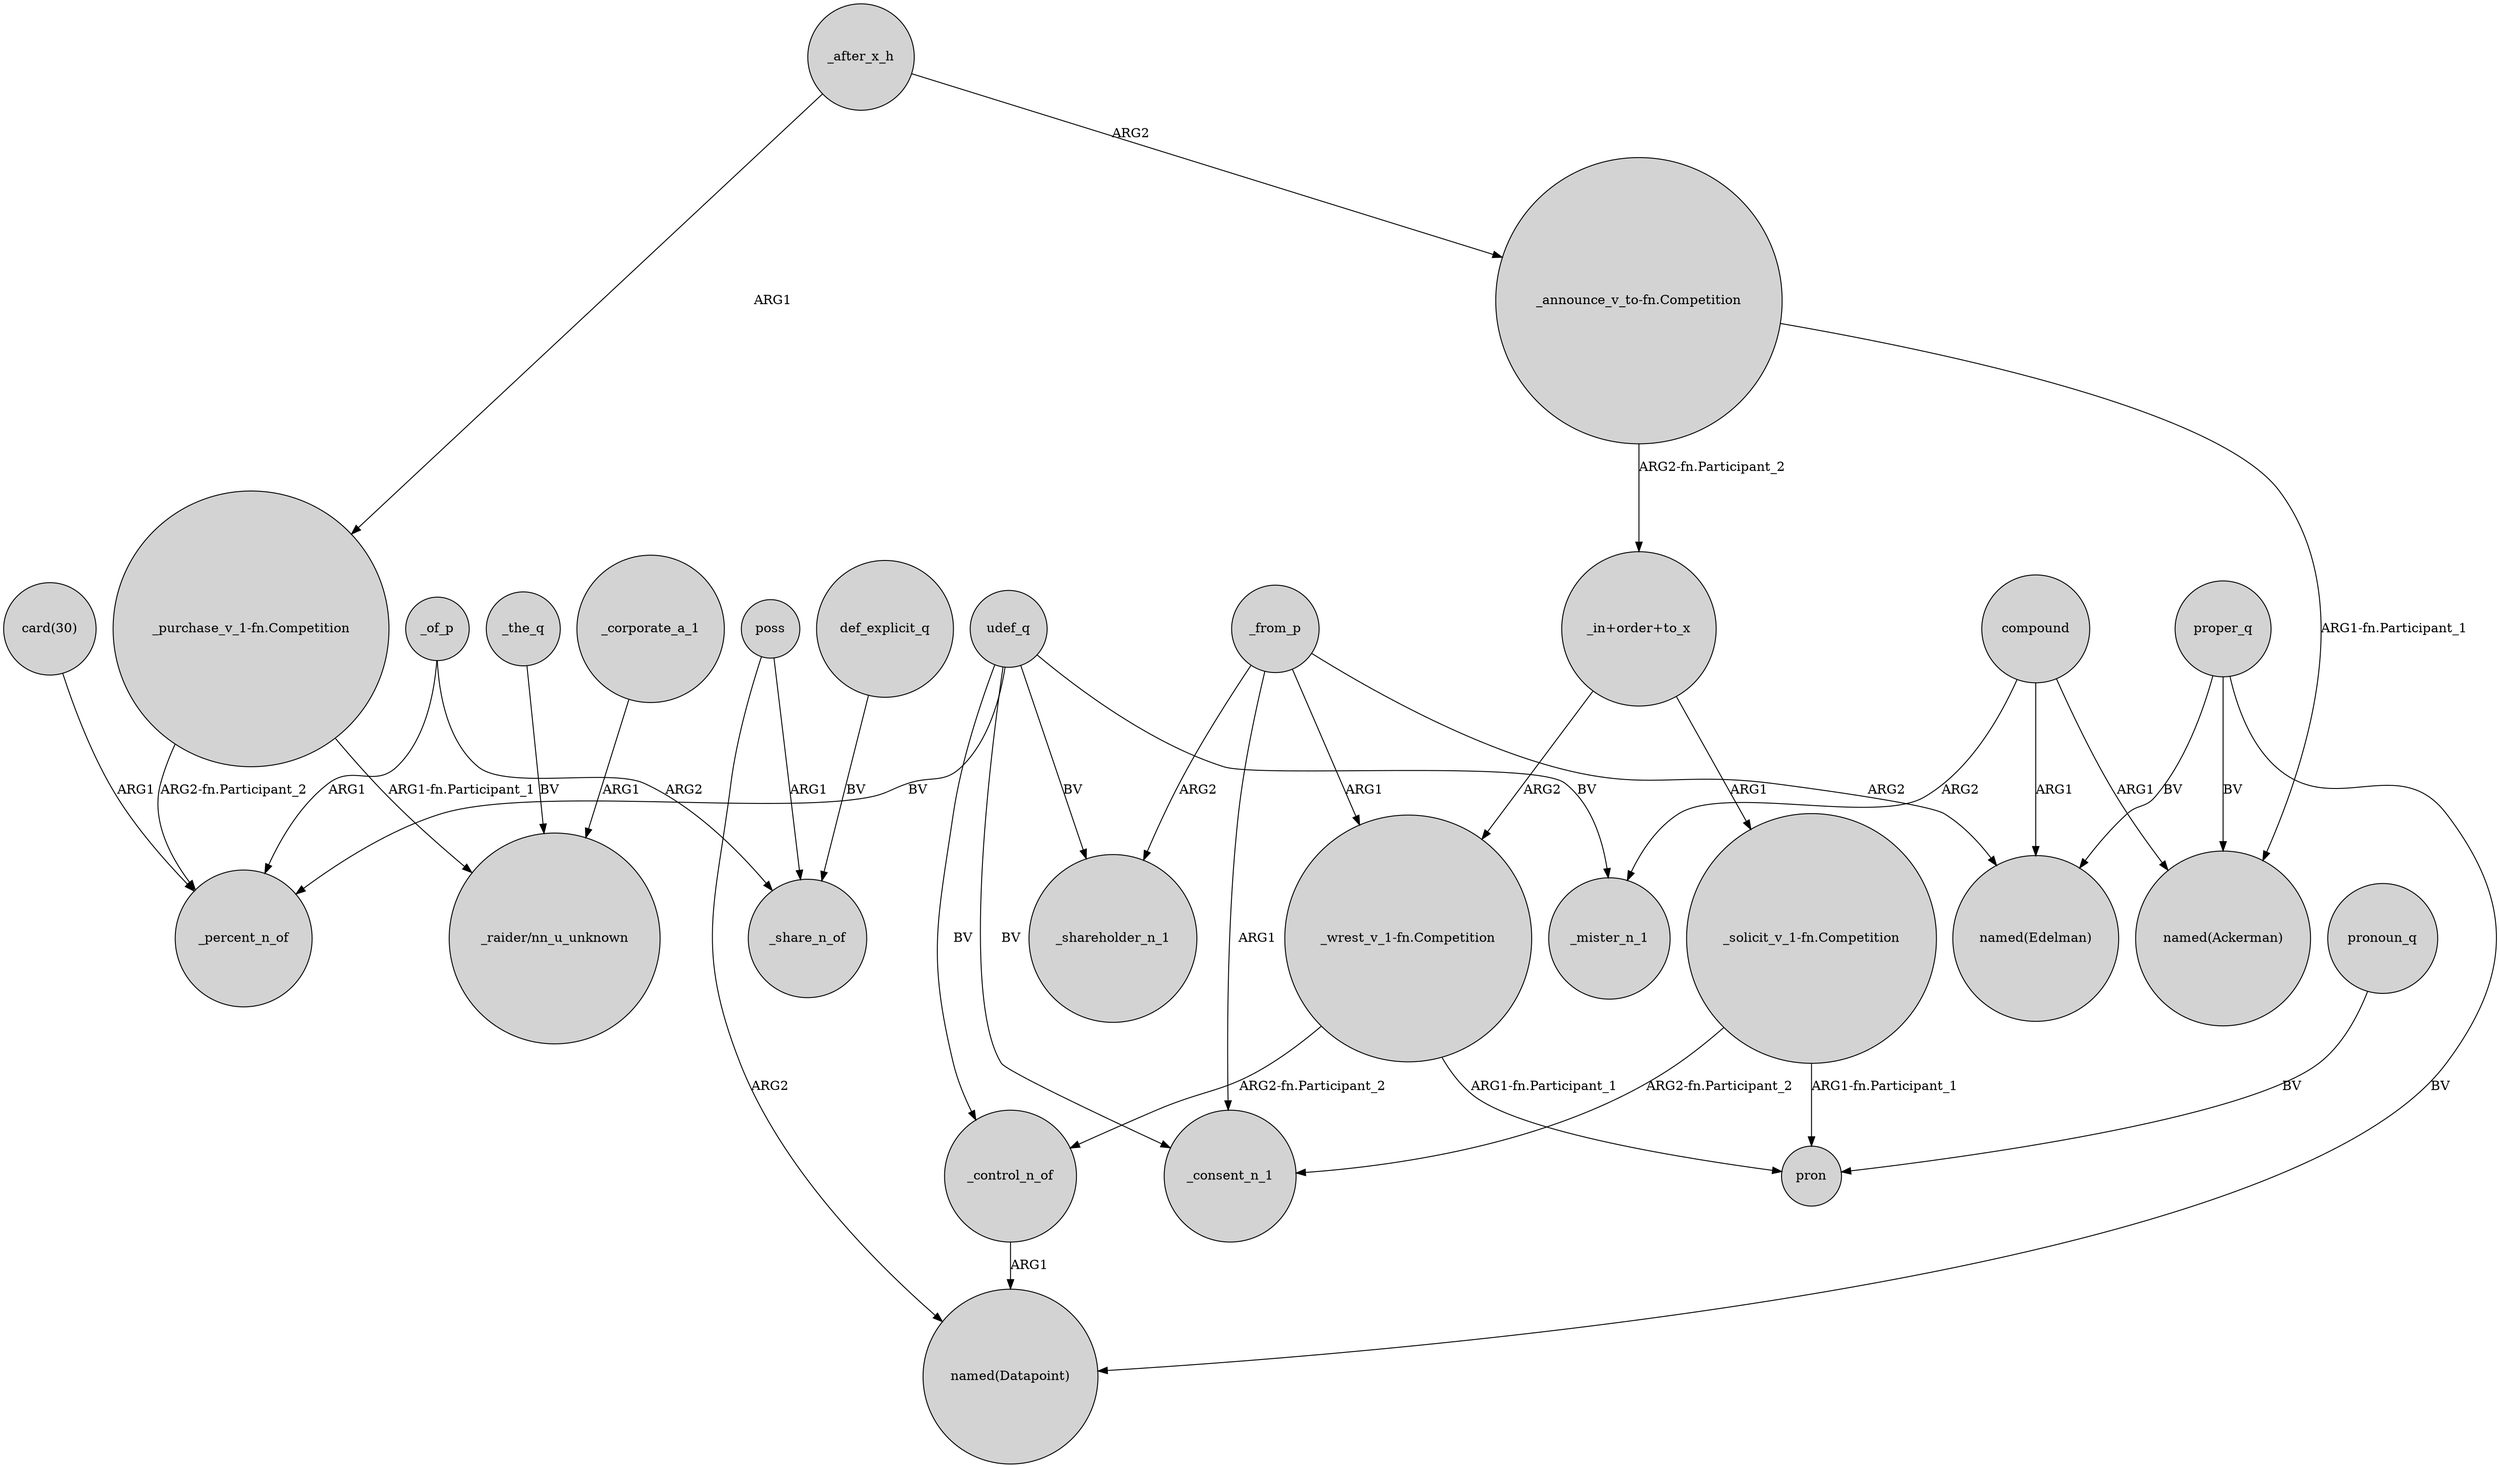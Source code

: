 digraph {
	node [shape=circle style=filled]
	"_in+order+to_x" -> "_solicit_v_1-fn.Competition" [label=ARG1]
	_the_q -> "_raider/nn_u_unknown" [label=BV]
	_after_x_h -> "_purchase_v_1-fn.Competition" [label=ARG1]
	compound -> _mister_n_1 [label=ARG2]
	udef_q -> _control_n_of [label=BV]
	"_announce_v_to-fn.Competition" -> "named(Ackerman)" [label="ARG1-fn.Participant_1"]
	proper_q -> "named(Ackerman)" [label=BV]
	_from_p -> "_wrest_v_1-fn.Competition" [label=ARG1]
	udef_q -> _shareholder_n_1 [label=BV]
	def_explicit_q -> _share_n_of [label=BV]
	_from_p -> _shareholder_n_1 [label=ARG2]
	compound -> "named(Ackerman)" [label=ARG1]
	_control_n_of -> "named(Datapoint)" [label=ARG1]
	udef_q -> _mister_n_1 [label=BV]
	_of_p -> _percent_n_of [label=ARG1]
	"_purchase_v_1-fn.Competition" -> _percent_n_of [label="ARG2-fn.Participant_2"]
	"_solicit_v_1-fn.Competition" -> _consent_n_1 [label="ARG2-fn.Participant_2"]
	pronoun_q -> pron [label=BV]
	poss -> "named(Datapoint)" [label=ARG2]
	compound -> "named(Edelman)" [label=ARG1]
	udef_q -> _percent_n_of [label=BV]
	poss -> _share_n_of [label=ARG1]
	"_solicit_v_1-fn.Competition" -> pron [label="ARG1-fn.Participant_1"]
	"card(30)" -> _percent_n_of [label=ARG1]
	_from_p -> "named(Edelman)" [label=ARG2]
	"_announce_v_to-fn.Competition" -> "_in+order+to_x" [label="ARG2-fn.Participant_2"]
	"_wrest_v_1-fn.Competition" -> _control_n_of [label="ARG2-fn.Participant_2"]
	udef_q -> _consent_n_1 [label=BV]
	proper_q -> "named(Edelman)" [label=BV]
	"_wrest_v_1-fn.Competition" -> pron [label="ARG1-fn.Participant_1"]
	_after_x_h -> "_announce_v_to-fn.Competition" [label=ARG2]
	"_purchase_v_1-fn.Competition" -> "_raider/nn_u_unknown" [label="ARG1-fn.Participant_1"]
	proper_q -> "named(Datapoint)" [label=BV]
	_of_p -> _share_n_of [label=ARG2]
	_from_p -> _consent_n_1 [label=ARG1]
	_corporate_a_1 -> "_raider/nn_u_unknown" [label=ARG1]
	"_in+order+to_x" -> "_wrest_v_1-fn.Competition" [label=ARG2]
}
